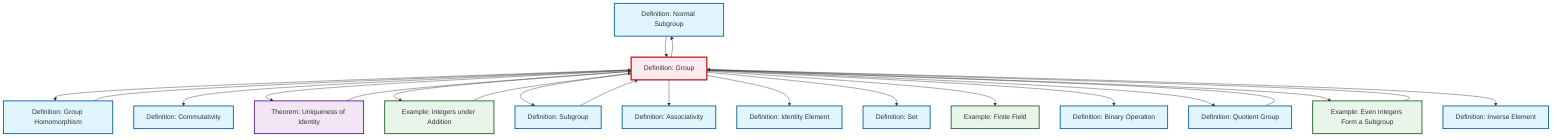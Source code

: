 graph TD
    classDef definition fill:#e1f5fe,stroke:#01579b,stroke-width:2px
    classDef theorem fill:#f3e5f5,stroke:#4a148c,stroke-width:2px
    classDef axiom fill:#fff3e0,stroke:#e65100,stroke-width:2px
    classDef example fill:#e8f5e9,stroke:#1b5e20,stroke-width:2px
    classDef current fill:#ffebee,stroke:#b71c1c,stroke-width:3px
    def-normal-subgroup["Definition: Normal Subgroup"]:::definition
    ex-integers-addition["Example: Integers under Addition"]:::example
    def-homomorphism["Definition: Group Homomorphism"]:::definition
    def-binary-operation["Definition: Binary Operation"]:::definition
    def-associativity["Definition: Associativity"]:::definition
    def-group["Definition: Group"]:::definition
    def-commutativity["Definition: Commutativity"]:::definition
    def-identity-element["Definition: Identity Element"]:::definition
    def-subgroup["Definition: Subgroup"]:::definition
    thm-unique-identity["Theorem: Uniqueness of Identity"]:::theorem
    def-set["Definition: Set"]:::definition
    def-quotient-group["Definition: Quotient Group"]:::definition
    ex-even-integers-subgroup["Example: Even Integers Form a Subgroup"]:::example
    def-inverse-element["Definition: Inverse Element"]:::definition
    ex-finite-field["Example: Finite Field"]:::example
    thm-unique-identity --> def-group
    def-group --> def-homomorphism
    def-group --> def-normal-subgroup
    def-group --> def-commutativity
    def-normal-subgroup --> def-group
    def-group --> thm-unique-identity
    def-homomorphism --> def-group
    ex-integers-addition --> def-group
    def-group --> ex-integers-addition
    def-group --> def-subgroup
    def-group --> def-associativity
    def-group --> def-identity-element
    def-group --> def-set
    def-group --> ex-finite-field
    def-group --> def-binary-operation
    def-group --> def-quotient-group
    def-group --> ex-even-integers-subgroup
    def-quotient-group --> def-group
    ex-even-integers-subgroup --> def-group
    def-group --> def-inverse-element
    def-subgroup --> def-group
    class def-group current